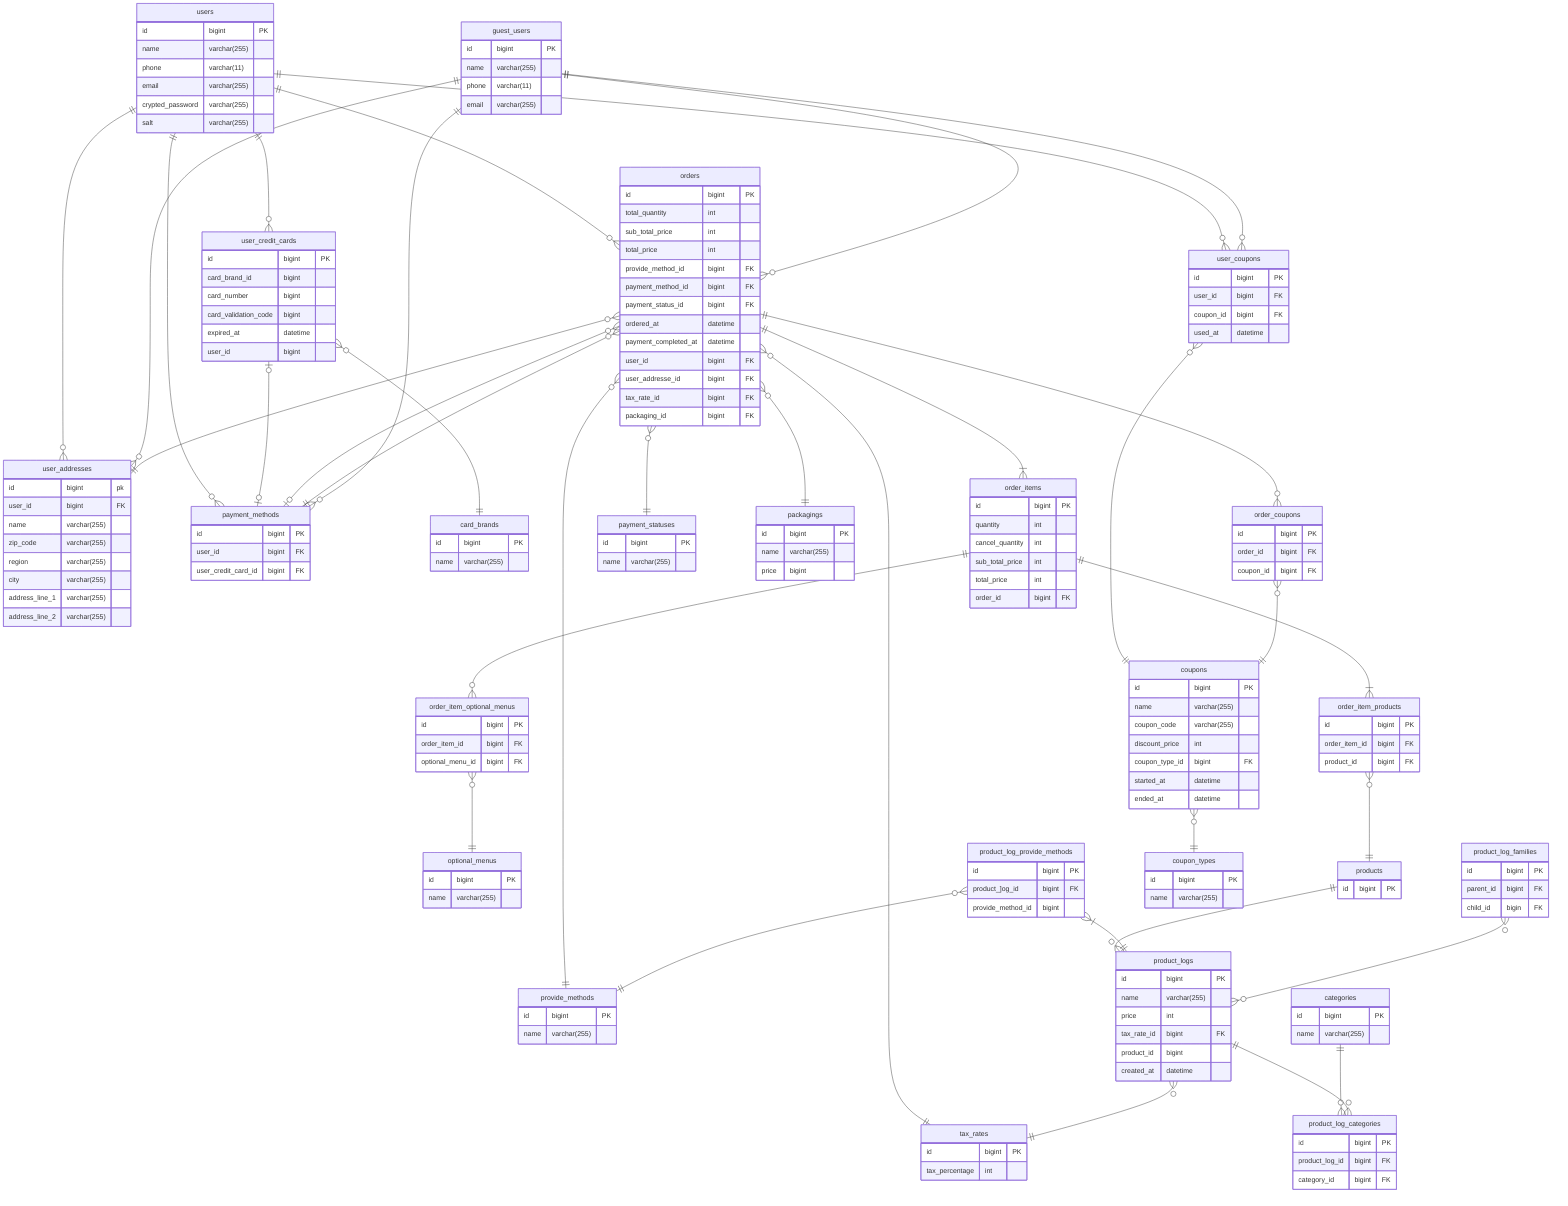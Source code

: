 erDiagram

users ||--o{ orders: ""
users ||--o{ user_addresses: ""
users ||--o{ payment_methods: ""
users ||--o{ user_credit_cards: ""
user_credit_cards |o--o| payment_methods: ""
user_credit_cards }o--|| card_brands: ""
orders ||--|{ order_items: ""
orders }o--|| payment_statuses: ""
orders }o--|| tax_rates: ""
orders }o--|| provide_methods: ""
orders }o--|| packagings: ""
orders }o--o| payment_methods: ""
order_items ||--|{ order_item_products: ""
order_items ||--o{ order_item_optional_menus: ""
order_item_optional_menus }o--|| optional_menus: ""
order_item_products }o--|| products: ""
products ||--o{ product_logs: ""
product_logs }o--|| tax_rates: ""
product_log_provide_methods }|--|| product_logs: ""
product_log_provide_methods }o--|| provide_methods: ""
product_log_families }o--o{ product_logs: ""
categories ||--o{ product_log_categories: ""
product_logs ||--o{ product_log_categories: ""
guest_users ||--o{ orders: ""
guest_users ||--o{ user_addresses: ""
users ||--o{ user_coupons: ""
user_coupons }o--|| coupons: ""
coupons }o--|| coupon_types: ""
orders ||--o{ order_coupons: ""
orders }o--|| user_addresses: ""
orders }o--|| payment_methods: ""
order_coupons }o--|| coupons: ""
guest_users ||--o{ user_coupons: ""
guest_users ||--o{ payment_methods: ""

users {
  id bigint PK
  name varchar(255)
  phone varchar(11)
  email varchar(255)
  crypted_password varchar(255)
  salt varchar(255)
}

user_addresses {
  id bigint pk
  user_id bigint FK
  name varchar(255)
  zip_code varchar(255)
  region varchar(255)
  city varchar(255)
  address_line_1 varchar(255)
  address_line_2 varchar(255)
}

user_credit_cards {
  id bigint PK
  card_brand_id bigint
  card_number bigint
  card_validation_code bigint
  expired_at datetime
  user_id bigint
}

payment_methods {
  id bigint PK
  user_id bigint FK
  user_credit_card_id bigint FK
}

card_brands {
  id bigint PK
  name varchar(255)
}

guest_users {
  id bigint PK
  name varchar(255)
  phone varchar(11)
  email varchar(255)
}

user_coupons {
  id bigint PK
  user_id bigint FK
  coupon_id bigint FK
  used_at datetime
}

coupons {
  id bigint PK
  name varchar(255)
  coupon_code varchar(255)
  discount_price int
  coupon_type_id bigint FK
  started_at datetime
  ended_at datetime
}

coupon_types {
  id bigint PK
  name varchar(255)
}

orders {
  id bigint PK
  total_quantity int
  sub_total_price int
  total_price int
  provide_method_id bigint FK
  payment_method_id bigint FK
  payment_status_id bigint FK
  ordered_at datetime
  payment_completed_at datetime
  user_id bigint FK
  user_addresse_id bigint FK
  tax_rate_id bigint FK
  packaging_id bigint FK
}

order_coupons {
  id bigint PK
  order_id bigint FK
  coupon_id bigint FK
}

packagings {
  id bigint PK
  name varchar(255)
  price bigint
}

payment_statuses {
  id bigint PK
  name varchar(255)
}

order_items {
  id bigint PK
  quantity int
  cancel_quantity int
  sub_total_price int
  total_price int
  order_id bigint FK
}

order_item_optional_menus {
  id bigint PK
  order_item_id bigint FK
  optional_menu_id bigint FK
}

optional_menus {
  id bigint PK
  name varchar(255)
}

order_item_products {
  id bigint PK
  order_item_id bigint FK
  product_id bigint FK
}

products {
  id bigint PK
}

product_logs {
  id bigint PK
  name varchar(255)
  price int
  tax_rate_id bigint FK
  product_id bigint
  created_at datetime
}

product_log_provide_methods {
  id bigint PK
  product_]og_id bigint FK
  provide_method_id bigint
}

product_log_families {
  id bigint PK
  parent_id bigint FK
  child_id bigin FK
}

provide_methods {
  id bigint PK
  name varchar(255)
}

product_log_categories {
  id bigint PK
  product_log_id bigint FK
  category_id bigint FK
}

categories {
  id bigint PK
  name varchar(255)
}

tax_rates {
  id bigint PK
  tax_percentage int
}